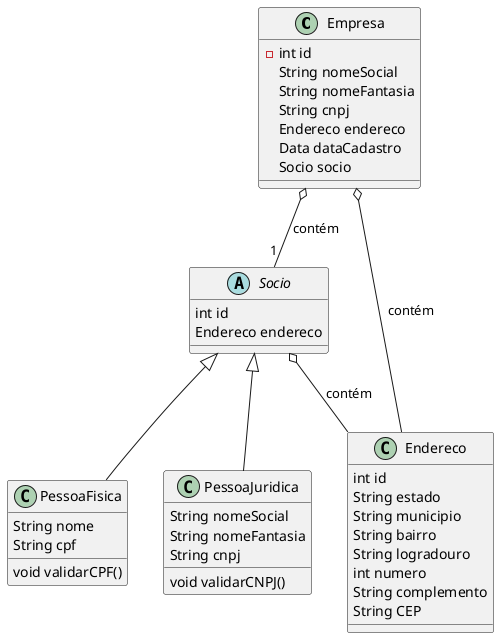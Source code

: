@startuml

class Empresa{
    -int id
    String nomeSocial
    String nomeFantasia
    String cnpj
    Endereco endereco
    Data dataCadastro 
    Socio socio 
}

abstract Socio{
    int id
    Endereco endereco
   
}

Empresa o--"1" Socio : contém


class Endereco {
    int id
    String estado
    String municipio
    String bairro
    String logradouro
    int numero
    String complemento
    String CEP
}
Empresa o-- Endereco : contém
Socio o-- Endereco: contém

class PessoaFisica extends Socio{
    String nome
    String cpf
    void validarCPF()
}

class PessoaJuridica extends Socio{
    String nomeSocial
    String nomeFantasia
    String cnpj
    void validarCNPJ()

}




@enduml